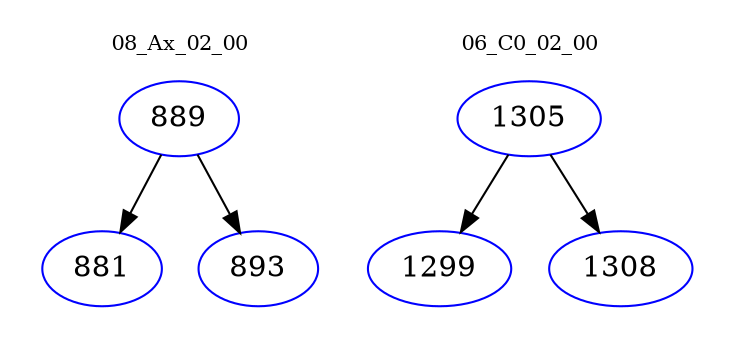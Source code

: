 digraph{
subgraph cluster_0 {
color = white
label = "08_Ax_02_00";
fontsize=10;
T0_889 [label="889", color="blue"]
T0_889 -> T0_881 [color="black"]
T0_881 [label="881", color="blue"]
T0_889 -> T0_893 [color="black"]
T0_893 [label="893", color="blue"]
}
subgraph cluster_1 {
color = white
label = "06_C0_02_00";
fontsize=10;
T1_1305 [label="1305", color="blue"]
T1_1305 -> T1_1299 [color="black"]
T1_1299 [label="1299", color="blue"]
T1_1305 -> T1_1308 [color="black"]
T1_1308 [label="1308", color="blue"]
}
}
